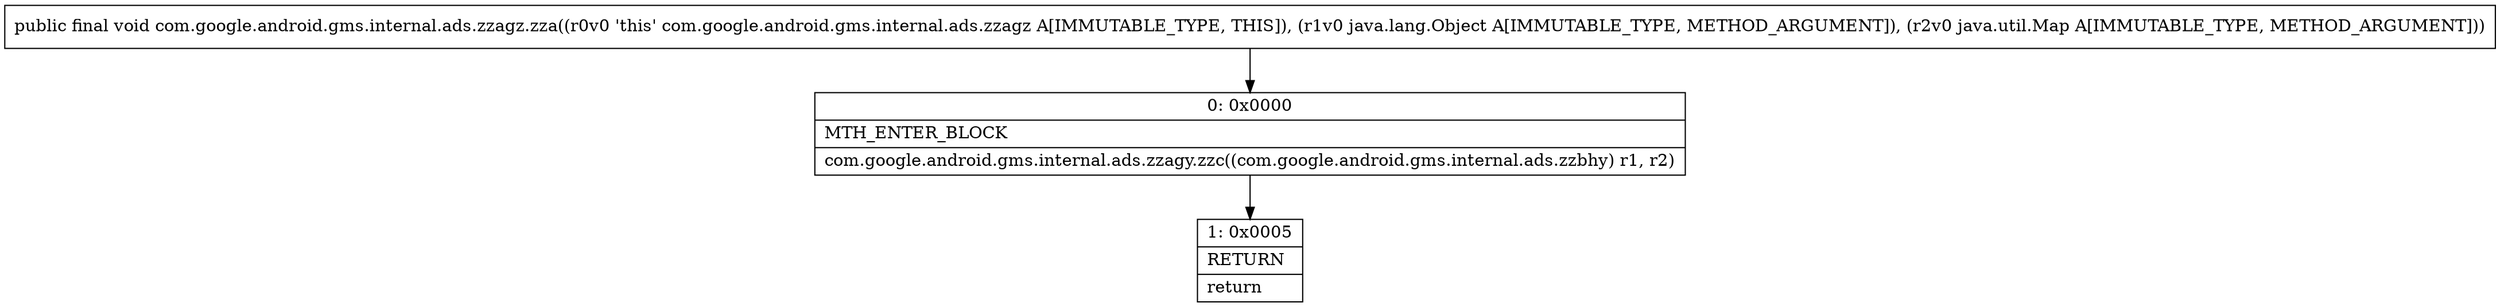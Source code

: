 digraph "CFG forcom.google.android.gms.internal.ads.zzagz.zza(Ljava\/lang\/Object;Ljava\/util\/Map;)V" {
Node_0 [shape=record,label="{0\:\ 0x0000|MTH_ENTER_BLOCK\l|com.google.android.gms.internal.ads.zzagy.zzc((com.google.android.gms.internal.ads.zzbhy) r1, r2)\l}"];
Node_1 [shape=record,label="{1\:\ 0x0005|RETURN\l|return\l}"];
MethodNode[shape=record,label="{public final void com.google.android.gms.internal.ads.zzagz.zza((r0v0 'this' com.google.android.gms.internal.ads.zzagz A[IMMUTABLE_TYPE, THIS]), (r1v0 java.lang.Object A[IMMUTABLE_TYPE, METHOD_ARGUMENT]), (r2v0 java.util.Map A[IMMUTABLE_TYPE, METHOD_ARGUMENT])) }"];
MethodNode -> Node_0;
Node_0 -> Node_1;
}

